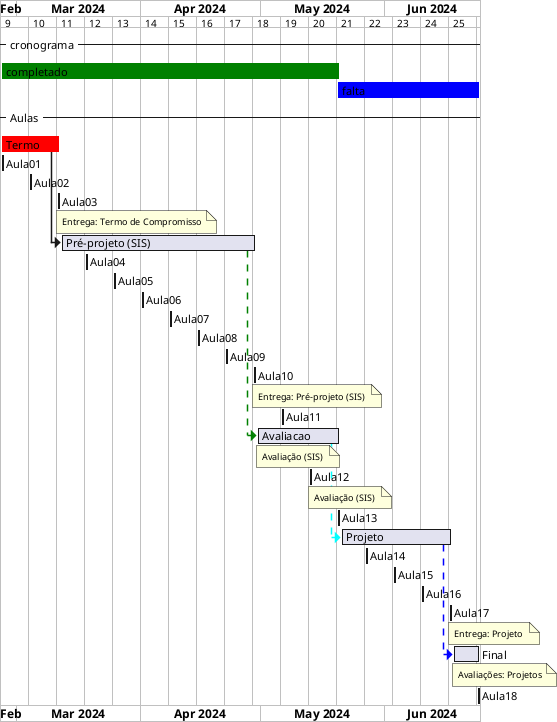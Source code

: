 @startgantt cronograma_SIS

/'TODO: tentar usar variáveis do sistema: https://blog.jdriven.com/2017/01/plantuml-pleasantness-using-current-date/  '/
/'atualizar'/
!$dataInicio = "	2024-02-26	"
!$dataFim  = "	2024-06-24	"
!$Aula01 = $dataInicio		
!$Aula02 = "	2024-03-04	"
!$Aula03 = "	2024-03-11	"
!$Aula04 = "	2024-03-18	"
!$Aula05 = "	2024-03-25	"
!$Aula06 = "	2024-04-01	"
!$Aula07 = "	2024-04-08	"
!$Aula08 = "	2024-04-15	"
!$Aula09 = "	2024-04-22	"
!$Aula10 = "	2024-04-29	"
!$Aula11 = "	2024-05-06	"
!$Aula12 = "	2024-05-13	"
!$Aula13 = "	2024-05-20	"
!$Aula14 = "	2024-05-27	"
!$Aula15 = "	2024-06-03	"
!$Aula16 = "	2024-06-10	"
!$Aula17 = "	2024-06-17	"
!$Aula18 = "	2024-06-24	"
!$Aula18 = $dataFim		

!$dataAtual  = $Aula13
/'atualizar'/


ganttscale weekly

Project starts $dataInicio

-- cronograma -- 
[completado] is colored in green
[completado] starts $dataInicio and ends $dataAtual
[falta] starts $dataAtual and ends $dataFim
[falta] is colored in blue

-- Aulas -- 
[Termo] is colored in Red
[Termo]  starts $Aula01 and ends $Aula03
[Aula01] starts $Aula01 and ends $Aula01
[Aula02] starts $Aula02 and ends $Aula02
[Aula03] starts $Aula03 and ends $Aula03
note bottom
Entrega: Termo de Compromisso
end note
[Pré-projeto (SIS)] starts at [Termo]'s end
[Pré-projeto (SIS)] ends $Aula10
[Aula04] starts $Aula04 and ends $Aula04
[Aula05] starts $Aula05 and ends $Aula05
[Aula06] starts $Aula06 and ends $Aula06
[Aula07] starts $Aula07 and ends $Aula07
[Aula08] starts $Aula08 and ends $Aula08
[Aula09] starts $Aula09 and ends $Aula09
[Aula10] starts $Aula10 and ends $Aula10
note bottom
Entrega: Pré-projeto (SIS) 
end note
[Aula11] starts $Aula11 and ends $Aula11
[Avaliacao] starts at [Pré-projeto (SIS)]'s end with green dashed link
[Avaliacao] ends $Aula13
note bottom
Avaliação (SIS) 
end note
[Aula12] starts $Aula12 and ends $Aula12
note bottom
Avaliação (SIS) 
end note
[Aula13] starts $Aula13 and ends $Aula13
[Projeto] starts at [Avaliacao]'s end with cyan dashed link
[Projeto] ends $Aula17
[Aula14] starts $Aula14 and ends $Aula14
[Aula15] starts $Aula15 and ends $Aula15
[Aula16] starts $Aula16 and ends $Aula16
[Aula17] starts $Aula17 and ends $Aula17
note bottom
Entrega: Projeto 
end note
[Final] starts at [Projeto]'s end with blue dashed link
[Final] ends $Aula18
note bottom
Avaliações: Projetos
end note
[Aula18] starts $Aula18 and ends $Aula18

@endgantt